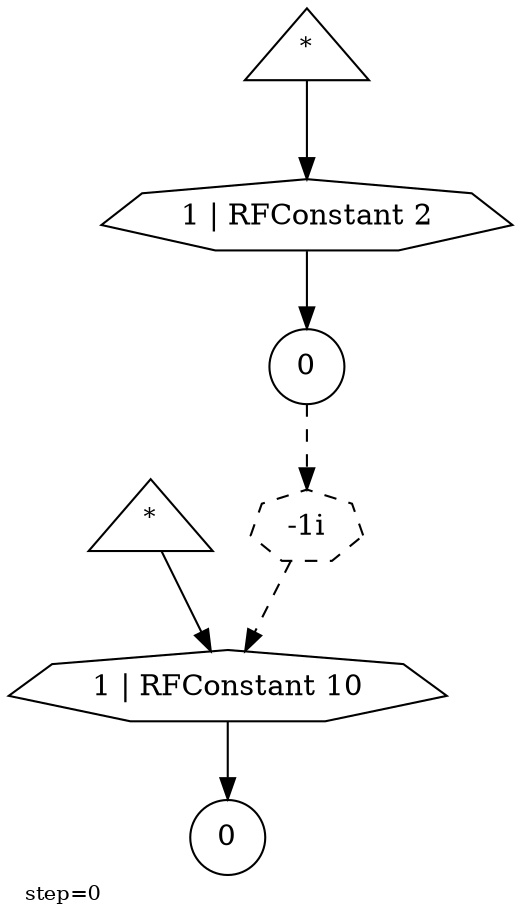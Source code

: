 digraph {
  graph  [labelloc=bottom,labeljust=left,fontsize="10",label="step=0"];
  "173" [shape=triangle,peripheries="1",label=<<SUP>*</SUP>>,labelfontcolor=black,color=black];
  "174" [shape=triangle,peripheries="1",label=<<SUP>*</SUP>>,labelfontcolor=black,color=black];
  "175" [shape=circle,peripheries="1",label=<0>,labelfontcolor=black,color=black];
  "177" [shape=circle,peripheries="1",label=<0>,labelfontcolor=black,color=black];
  "176" [label=<1 | RFConstant 2>,peripheries="1",color=black,shape=septagon];
  "174" -> "176" [color=black];
  "176" -> "175" [color=black];
  "178" [label=<1 | RFConstant 10>,peripheries="1",color=black,shape=septagon];
  "173" -> "178" [color=black];
  "178" -> "177" [color=black];
  "179" [label=<-1i>,peripheries="1",color=black,style=dashed,shape=septagon];
  "175" -> "179" [style=dashed,color=black];
  "179" -> "178" [style=dashed,color=black];
}